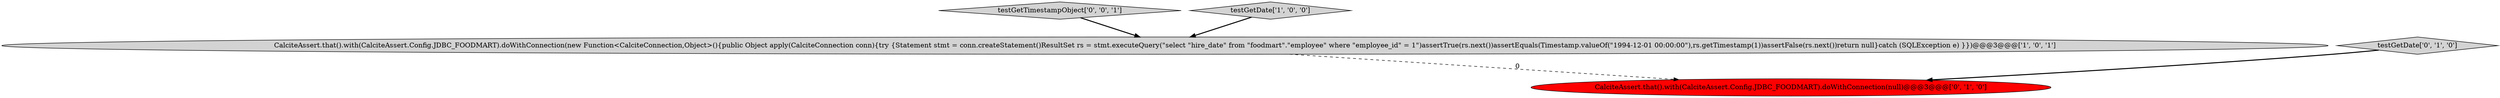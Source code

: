 digraph {
4 [style = filled, label = "testGetTimestampObject['0', '0', '1']", fillcolor = lightgray, shape = diamond image = "AAA0AAABBB3BBB"];
2 [style = filled, label = "testGetDate['0', '1', '0']", fillcolor = lightgray, shape = diamond image = "AAA0AAABBB2BBB"];
3 [style = filled, label = "CalciteAssert.that().with(CalciteAssert.Config.JDBC_FOODMART).doWithConnection(null)@@@3@@@['0', '1', '0']", fillcolor = red, shape = ellipse image = "AAA1AAABBB2BBB"];
1 [style = filled, label = "testGetDate['1', '0', '0']", fillcolor = lightgray, shape = diamond image = "AAA0AAABBB1BBB"];
0 [style = filled, label = "CalciteAssert.that().with(CalciteAssert.Config.JDBC_FOODMART).doWithConnection(new Function<CalciteConnection,Object>(){public Object apply(CalciteConnection conn){try {Statement stmt = conn.createStatement()ResultSet rs = stmt.executeQuery(\"select \"hire_date\" from \"foodmart\".\"employee\" where \"employee_id\" = 1\")assertTrue(rs.next())assertEquals(Timestamp.valueOf(\"1994-12-01 00:00:00\"),rs.getTimestamp(1))assertFalse(rs.next())return null}catch (SQLException e) }})@@@3@@@['1', '0', '1']", fillcolor = lightgray, shape = ellipse image = "AAA0AAABBB1BBB"];
2->3 [style = bold, label=""];
1->0 [style = bold, label=""];
4->0 [style = bold, label=""];
0->3 [style = dashed, label="0"];
}
